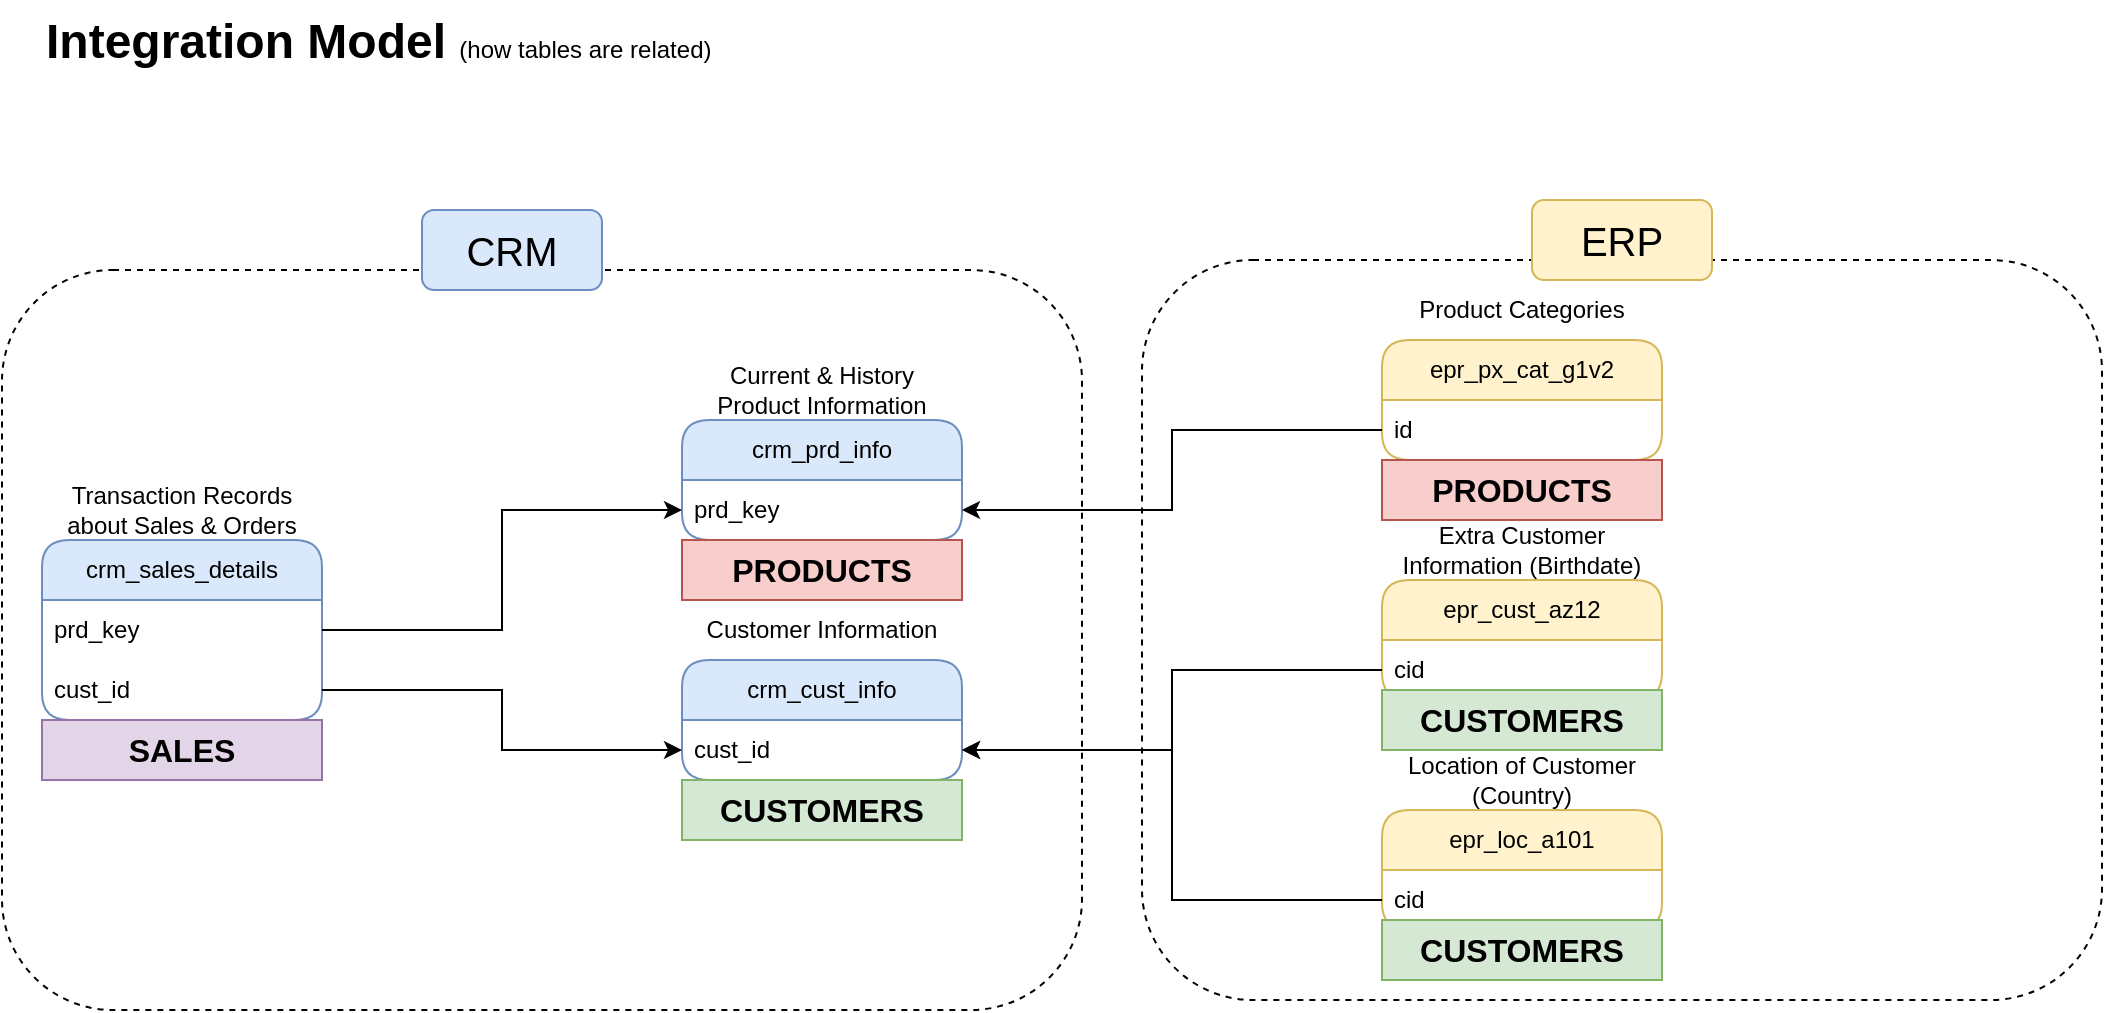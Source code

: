 <mxfile version="26.1.1">
  <diagram name="Page-1" id="7KgFI2VTZbuliN8uj_S-">
    <mxGraphModel dx="1122" dy="773" grid="1" gridSize="10" guides="1" tooltips="1" connect="1" arrows="1" fold="1" page="1" pageScale="1" pageWidth="1200" pageHeight="1920" math="0" shadow="0">
      <root>
        <mxCell id="0" />
        <mxCell id="1" parent="0" />
        <mxCell id="znC9uTDg2C4MNnjDgVGg-1" value="&lt;h1 style=&quot;margin-top: 0px;&quot;&gt;Integration Model &lt;span style=&quot;font-weight: normal;&quot;&gt;&lt;font style=&quot;font-size: 12px;&quot;&gt;(how tables are related)&lt;/font&gt;&lt;/span&gt;&lt;/h1&gt;" style="text;html=1;whiteSpace=wrap;overflow=hidden;rounded=0;" vertex="1" parent="1">
          <mxGeometry x="40" y="10" width="360" height="40" as="geometry" />
        </mxCell>
        <mxCell id="znC9uTDg2C4MNnjDgVGg-2" value="crm_cust_info" style="swimlane;fontStyle=0;childLayout=stackLayout;horizontal=1;startSize=30;horizontalStack=0;resizeParent=1;resizeParentMax=0;resizeLast=0;collapsible=1;marginBottom=0;whiteSpace=wrap;html=1;rounded=1;fillColor=#dae8fc;strokeColor=#6c8ebf;" vertex="1" parent="1">
          <mxGeometry x="360" y="340" width="140" height="60" as="geometry" />
        </mxCell>
        <mxCell id="znC9uTDg2C4MNnjDgVGg-3" value="cust_id" style="text;strokeColor=none;fillColor=none;align=left;verticalAlign=middle;spacingLeft=4;spacingRight=4;overflow=hidden;points=[[0,0.5],[1,0.5]];portConstraint=eastwest;rotatable=0;whiteSpace=wrap;html=1;" vertex="1" parent="znC9uTDg2C4MNnjDgVGg-2">
          <mxGeometry y="30" width="140" height="30" as="geometry" />
        </mxCell>
        <mxCell id="znC9uTDg2C4MNnjDgVGg-6" value="Customer Information" style="text;html=1;align=center;verticalAlign=middle;whiteSpace=wrap;rounded=0;" vertex="1" parent="1">
          <mxGeometry x="370" y="310" width="120" height="30" as="geometry" />
        </mxCell>
        <mxCell id="znC9uTDg2C4MNnjDgVGg-9" value="crm_prd_info" style="swimlane;fontStyle=0;childLayout=stackLayout;horizontal=1;startSize=30;horizontalStack=0;resizeParent=1;resizeParentMax=0;resizeLast=0;collapsible=1;marginBottom=0;whiteSpace=wrap;html=1;rounded=1;fillColor=#dae8fc;strokeColor=#6c8ebf;" vertex="1" parent="1">
          <mxGeometry x="360" y="220" width="140" height="60" as="geometry" />
        </mxCell>
        <mxCell id="znC9uTDg2C4MNnjDgVGg-10" value="prd_key" style="text;strokeColor=none;fillColor=none;align=left;verticalAlign=middle;spacingLeft=4;spacingRight=4;overflow=hidden;points=[[0,0.5],[1,0.5]];portConstraint=eastwest;rotatable=0;whiteSpace=wrap;html=1;" vertex="1" parent="znC9uTDg2C4MNnjDgVGg-9">
          <mxGeometry y="30" width="140" height="30" as="geometry" />
        </mxCell>
        <mxCell id="znC9uTDg2C4MNnjDgVGg-11" value="Current &amp;amp; History Product Information" style="text;html=1;align=center;verticalAlign=middle;whiteSpace=wrap;rounded=0;" vertex="1" parent="1">
          <mxGeometry x="370" y="190" width="120" height="30" as="geometry" />
        </mxCell>
        <mxCell id="znC9uTDg2C4MNnjDgVGg-12" value="crm_sales_details" style="swimlane;fontStyle=0;childLayout=stackLayout;horizontal=1;startSize=30;horizontalStack=0;resizeParent=1;resizeParentMax=0;resizeLast=0;collapsible=1;marginBottom=0;whiteSpace=wrap;html=1;rounded=1;fillColor=#dae8fc;strokeColor=#6c8ebf;" vertex="1" parent="1">
          <mxGeometry x="40" y="280" width="140" height="90" as="geometry" />
        </mxCell>
        <mxCell id="znC9uTDg2C4MNnjDgVGg-13" value="prd_key" style="text;strokeColor=none;fillColor=none;align=left;verticalAlign=middle;spacingLeft=4;spacingRight=4;overflow=hidden;points=[[0,0.5],[1,0.5]];portConstraint=eastwest;rotatable=0;whiteSpace=wrap;html=1;" vertex="1" parent="znC9uTDg2C4MNnjDgVGg-12">
          <mxGeometry y="30" width="140" height="30" as="geometry" />
        </mxCell>
        <mxCell id="znC9uTDg2C4MNnjDgVGg-15" value="cust_id" style="text;strokeColor=none;fillColor=none;align=left;verticalAlign=middle;spacingLeft=4;spacingRight=4;overflow=hidden;points=[[0,0.5],[1,0.5]];portConstraint=eastwest;rotatable=0;whiteSpace=wrap;html=1;" vertex="1" parent="znC9uTDg2C4MNnjDgVGg-12">
          <mxGeometry y="60" width="140" height="30" as="geometry" />
        </mxCell>
        <mxCell id="znC9uTDg2C4MNnjDgVGg-14" value="Transaction Records about Sales &amp;amp; Orders" style="text;html=1;align=center;verticalAlign=middle;whiteSpace=wrap;rounded=0;" vertex="1" parent="1">
          <mxGeometry x="50" y="250" width="120" height="30" as="geometry" />
        </mxCell>
        <mxCell id="znC9uTDg2C4MNnjDgVGg-20" style="edgeStyle=orthogonalEdgeStyle;rounded=0;orthogonalLoop=1;jettySize=auto;html=1;entryX=0;entryY=0.5;entryDx=0;entryDy=0;" edge="1" parent="1" source="znC9uTDg2C4MNnjDgVGg-15" target="znC9uTDg2C4MNnjDgVGg-3">
          <mxGeometry relative="1" as="geometry" />
        </mxCell>
        <mxCell id="znC9uTDg2C4MNnjDgVGg-21" style="edgeStyle=orthogonalEdgeStyle;rounded=0;orthogonalLoop=1;jettySize=auto;html=1;" edge="1" parent="1" source="znC9uTDg2C4MNnjDgVGg-13" target="znC9uTDg2C4MNnjDgVGg-10">
          <mxGeometry relative="1" as="geometry" />
        </mxCell>
        <mxCell id="znC9uTDg2C4MNnjDgVGg-31" value="epr_px_cat_g1v2" style="swimlane;fontStyle=0;childLayout=stackLayout;horizontal=1;startSize=30;horizontalStack=0;resizeParent=1;resizeParentMax=0;resizeLast=0;collapsible=1;marginBottom=0;whiteSpace=wrap;html=1;rounded=1;fillColor=#fff2cc;strokeColor=#d6b656;" vertex="1" parent="1">
          <mxGeometry x="710" y="180" width="140" height="60" as="geometry" />
        </mxCell>
        <mxCell id="znC9uTDg2C4MNnjDgVGg-32" value="id" style="text;strokeColor=none;fillColor=none;align=left;verticalAlign=middle;spacingLeft=4;spacingRight=4;overflow=hidden;points=[[0,0.5],[1,0.5]];portConstraint=eastwest;rotatable=0;whiteSpace=wrap;html=1;" vertex="1" parent="znC9uTDg2C4MNnjDgVGg-31">
          <mxGeometry y="30" width="140" height="30" as="geometry" />
        </mxCell>
        <mxCell id="znC9uTDg2C4MNnjDgVGg-33" value="Product Categories" style="text;html=1;align=center;verticalAlign=middle;whiteSpace=wrap;rounded=0;" vertex="1" parent="1">
          <mxGeometry x="720" y="150" width="120" height="30" as="geometry" />
        </mxCell>
        <mxCell id="znC9uTDg2C4MNnjDgVGg-34" value="epr_cust_az12" style="swimlane;fontStyle=0;childLayout=stackLayout;horizontal=1;startSize=30;horizontalStack=0;resizeParent=1;resizeParentMax=0;resizeLast=0;collapsible=1;marginBottom=0;whiteSpace=wrap;html=1;rounded=1;fillColor=#fff2cc;strokeColor=#d6b656;" vertex="1" parent="1">
          <mxGeometry x="710" y="300" width="140" height="60" as="geometry" />
        </mxCell>
        <mxCell id="znC9uTDg2C4MNnjDgVGg-35" value="cid" style="text;strokeColor=none;fillColor=none;align=left;verticalAlign=middle;spacingLeft=4;spacingRight=4;overflow=hidden;points=[[0,0.5],[1,0.5]];portConstraint=eastwest;rotatable=0;whiteSpace=wrap;html=1;" vertex="1" parent="znC9uTDg2C4MNnjDgVGg-34">
          <mxGeometry y="30" width="140" height="30" as="geometry" />
        </mxCell>
        <mxCell id="znC9uTDg2C4MNnjDgVGg-36" value="Extra Customer Information (Birthdate)" style="text;html=1;align=center;verticalAlign=middle;whiteSpace=wrap;rounded=0;" vertex="1" parent="1">
          <mxGeometry x="715" y="270" width="130" height="30" as="geometry" />
        </mxCell>
        <mxCell id="znC9uTDg2C4MNnjDgVGg-37" value="epr_loc_a101" style="swimlane;fontStyle=0;childLayout=stackLayout;horizontal=1;startSize=30;horizontalStack=0;resizeParent=1;resizeParentMax=0;resizeLast=0;collapsible=1;marginBottom=0;whiteSpace=wrap;html=1;rounded=1;fillColor=#fff2cc;strokeColor=#d6b656;" vertex="1" parent="1">
          <mxGeometry x="710" y="415" width="140" height="60" as="geometry" />
        </mxCell>
        <mxCell id="znC9uTDg2C4MNnjDgVGg-38" value="cid" style="text;strokeColor=none;fillColor=none;align=left;verticalAlign=middle;spacingLeft=4;spacingRight=4;overflow=hidden;points=[[0,0.5],[1,0.5]];portConstraint=eastwest;rotatable=0;whiteSpace=wrap;html=1;" vertex="1" parent="znC9uTDg2C4MNnjDgVGg-37">
          <mxGeometry y="30" width="140" height="30" as="geometry" />
        </mxCell>
        <mxCell id="znC9uTDg2C4MNnjDgVGg-39" value="Location of Customer (Country)" style="text;html=1;align=center;verticalAlign=middle;whiteSpace=wrap;rounded=0;" vertex="1" parent="1">
          <mxGeometry x="715" y="385" width="130" height="30" as="geometry" />
        </mxCell>
        <mxCell id="znC9uTDg2C4MNnjDgVGg-40" style="edgeStyle=orthogonalEdgeStyle;rounded=0;orthogonalLoop=1;jettySize=auto;html=1;entryX=1;entryY=0.5;entryDx=0;entryDy=0;" edge="1" parent="1" source="znC9uTDg2C4MNnjDgVGg-32" target="znC9uTDg2C4MNnjDgVGg-10">
          <mxGeometry relative="1" as="geometry" />
        </mxCell>
        <mxCell id="znC9uTDg2C4MNnjDgVGg-43" style="edgeStyle=orthogonalEdgeStyle;rounded=0;orthogonalLoop=1;jettySize=auto;html=1;exitX=0;exitY=0.5;exitDx=0;exitDy=0;entryX=1;entryY=0.5;entryDx=0;entryDy=0;" edge="1" parent="1" source="znC9uTDg2C4MNnjDgVGg-35" target="znC9uTDg2C4MNnjDgVGg-3">
          <mxGeometry relative="1" as="geometry" />
        </mxCell>
        <mxCell id="znC9uTDg2C4MNnjDgVGg-44" style="edgeStyle=orthogonalEdgeStyle;rounded=0;orthogonalLoop=1;jettySize=auto;html=1;entryX=1;entryY=0.5;entryDx=0;entryDy=0;" edge="1" parent="1" source="znC9uTDg2C4MNnjDgVGg-38" target="znC9uTDg2C4MNnjDgVGg-3">
          <mxGeometry relative="1" as="geometry" />
        </mxCell>
        <mxCell id="znC9uTDg2C4MNnjDgVGg-45" value="" style="rounded=1;whiteSpace=wrap;html=1;dashed=1;fillColor=none;" vertex="1" parent="1">
          <mxGeometry x="20" y="145" width="540" height="370" as="geometry" />
        </mxCell>
        <mxCell id="znC9uTDg2C4MNnjDgVGg-48" value="&lt;font style=&quot;font-size: 20px;&quot;&gt;CRM&lt;/font&gt;" style="rounded=1;whiteSpace=wrap;html=1;fillColor=#dae8fc;strokeColor=#6c8ebf;" vertex="1" parent="1">
          <mxGeometry x="230" y="115" width="90" height="40" as="geometry" />
        </mxCell>
        <mxCell id="znC9uTDg2C4MNnjDgVGg-51" value="" style="rounded=1;whiteSpace=wrap;html=1;dashed=1;fillColor=none;" vertex="1" parent="1">
          <mxGeometry x="590" y="140" width="480" height="370" as="geometry" />
        </mxCell>
        <mxCell id="znC9uTDg2C4MNnjDgVGg-54" value="&lt;font style=&quot;font-size: 20px;&quot;&gt;ERP&lt;/font&gt;" style="rounded=1;whiteSpace=wrap;html=1;fillColor=#fff2cc;strokeColor=#d6b656;" vertex="1" parent="1">
          <mxGeometry x="785" y="110" width="90" height="40" as="geometry" />
        </mxCell>
        <mxCell id="znC9uTDg2C4MNnjDgVGg-55" value="&lt;font style=&quot;font-size: 16px;&quot;&gt;&lt;b style=&quot;&quot;&gt;PRODUCTS&lt;/b&gt;&lt;/font&gt;" style="text;html=1;strokeColor=#b85450;fillColor=#f8cecc;align=center;verticalAlign=middle;whiteSpace=wrap;overflow=hidden;" vertex="1" parent="1">
          <mxGeometry x="360" y="280" width="140" height="30" as="geometry" />
        </mxCell>
        <mxCell id="znC9uTDg2C4MNnjDgVGg-56" value="&lt;font style=&quot;font-size: 16px;&quot;&gt;&lt;b style=&quot;&quot;&gt;PRODUCTS&lt;/b&gt;&lt;/font&gt;" style="text;html=1;strokeColor=#b85450;fillColor=#f8cecc;align=center;verticalAlign=middle;whiteSpace=wrap;overflow=hidden;" vertex="1" parent="1">
          <mxGeometry x="710" y="240" width="140" height="30" as="geometry" />
        </mxCell>
        <mxCell id="znC9uTDg2C4MNnjDgVGg-57" value="&lt;b style=&quot;&quot;&gt;&lt;font style=&quot;font-size: 16px;&quot;&gt;CUSTOMERS&lt;/font&gt;&lt;/b&gt;" style="text;html=1;strokeColor=#82b366;fillColor=#d5e8d4;align=center;verticalAlign=middle;whiteSpace=wrap;overflow=hidden;" vertex="1" parent="1">
          <mxGeometry x="360" y="400" width="140" height="30" as="geometry" />
        </mxCell>
        <mxCell id="znC9uTDg2C4MNnjDgVGg-58" value="&lt;b style=&quot;&quot;&gt;&lt;font style=&quot;font-size: 16px;&quot;&gt;CUSTOMERS&lt;/font&gt;&lt;/b&gt;" style="text;html=1;strokeColor=#82b366;fillColor=#d5e8d4;align=center;verticalAlign=middle;whiteSpace=wrap;overflow=hidden;" vertex="1" parent="1">
          <mxGeometry x="710" y="355" width="140" height="30" as="geometry" />
        </mxCell>
        <mxCell id="znC9uTDg2C4MNnjDgVGg-59" value="&lt;b style=&quot;&quot;&gt;&lt;font style=&quot;font-size: 16px;&quot;&gt;CUSTOMERS&lt;/font&gt;&lt;/b&gt;" style="text;html=1;strokeColor=#82b366;fillColor=#d5e8d4;align=center;verticalAlign=middle;whiteSpace=wrap;overflow=hidden;" vertex="1" parent="1">
          <mxGeometry x="710" y="470" width="140" height="30" as="geometry" />
        </mxCell>
        <mxCell id="znC9uTDg2C4MNnjDgVGg-62" value="&lt;b style=&quot;&quot;&gt;&lt;font style=&quot;font-size: 16px;&quot;&gt;SALES&lt;/font&gt;&lt;/b&gt;" style="text;html=1;strokeColor=#9673a6;fillColor=#e1d5e7;align=center;verticalAlign=middle;whiteSpace=wrap;overflow=hidden;" vertex="1" parent="1">
          <mxGeometry x="40" y="370" width="140" height="30" as="geometry" />
        </mxCell>
      </root>
    </mxGraphModel>
  </diagram>
</mxfile>
